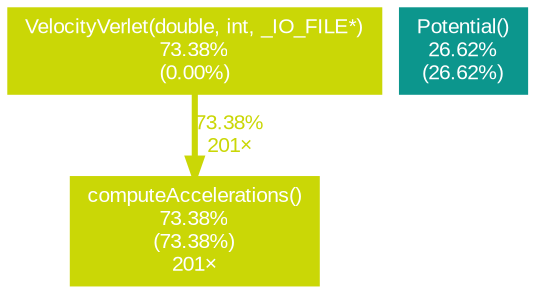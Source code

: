 digraph {
	graph [fontname=Arial, nodesep=0.125, ranksep=0.25];
	node [fontcolor=white, fontname=Arial, height=0, shape=box, style=filled, width=0];
	edge [fontname=Arial];
	1 [color="#cad706", fontcolor="#ffffff", fontsize="10.00", label="computeAccelerations()\n73.38%\n(73.38%)\n201×"];
	2 [color="#cad706", fontcolor="#ffffff", fontsize="10.00", label="VelocityVerlet(double, int, _IO_FILE*)\n73.38%\n(0.00%)"];
	2 -> 1 [arrowsize="0.86", color="#cad706", fontcolor="#cad706", fontsize="10.00", label="73.38%\n201×", labeldistance="2.94", penwidth="2.94"];
	3 [color="#0c968d", fontcolor="#ffffff", fontsize="10.00", label="Potential()\n26.62%\n(26.62%)"];
}
